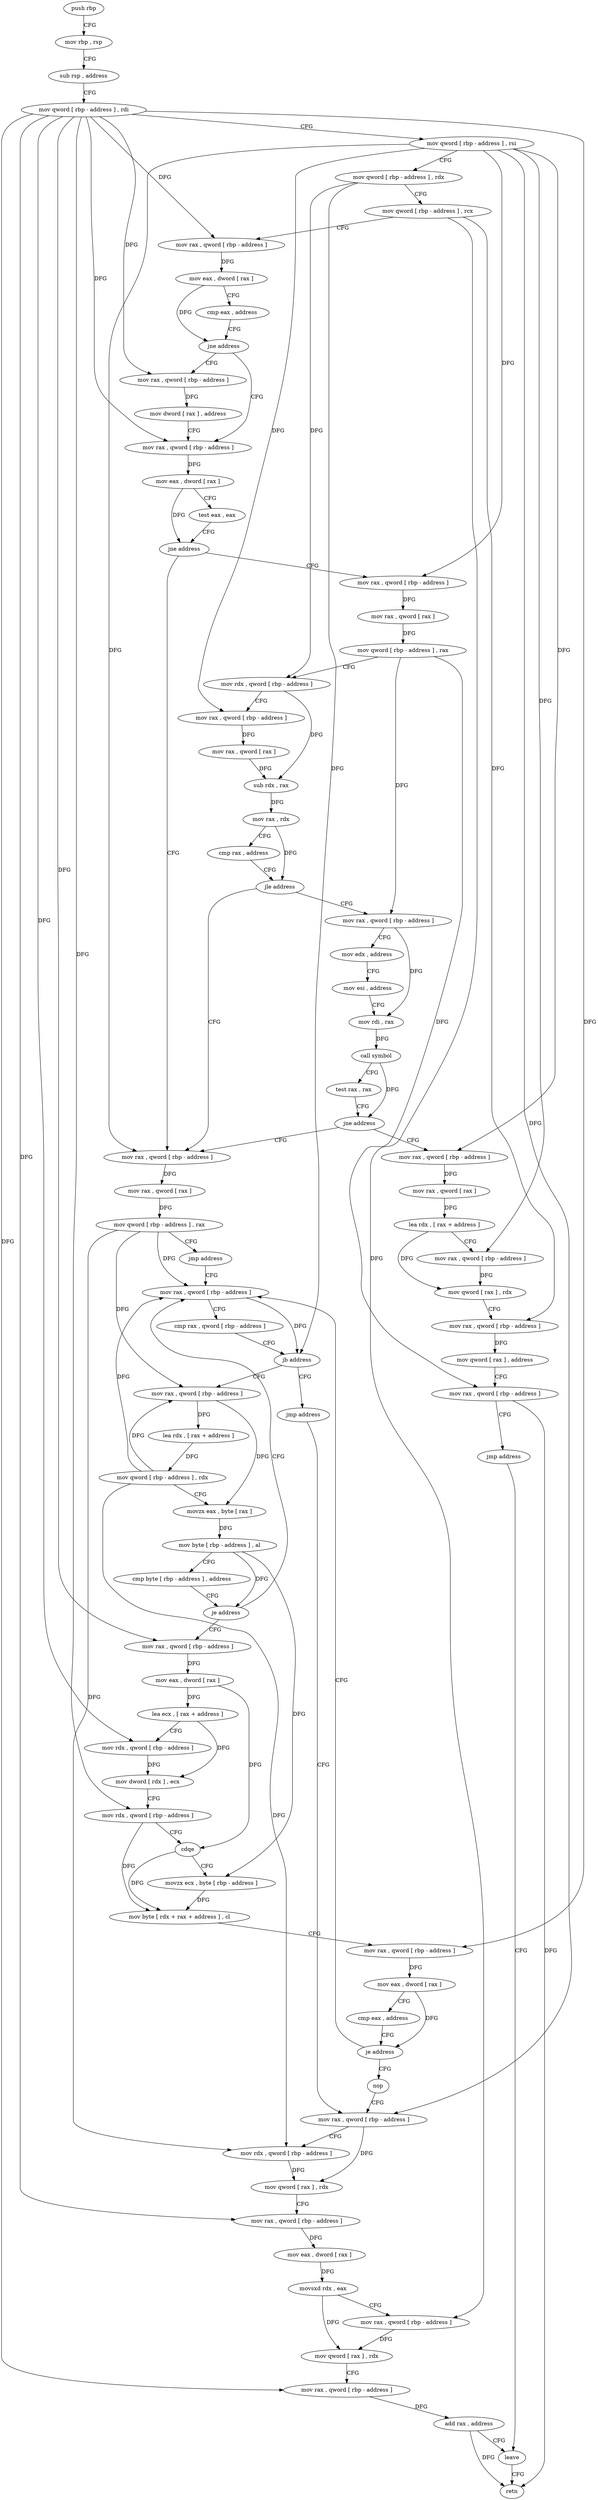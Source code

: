digraph "func" {
"197955" [label = "push rbp" ]
"197956" [label = "mov rbp , rsp" ]
"197959" [label = "sub rsp , address" ]
"197963" [label = "mov qword [ rbp - address ] , rdi" ]
"197967" [label = "mov qword [ rbp - address ] , rsi" ]
"197971" [label = "mov qword [ rbp - address ] , rdx" ]
"197975" [label = "mov qword [ rbp - address ] , rcx" ]
"197979" [label = "mov rax , qword [ rbp - address ]" ]
"197983" [label = "mov eax , dword [ rax ]" ]
"197985" [label = "cmp eax , address" ]
"197988" [label = "jne address" ]
"198000" [label = "mov rax , qword [ rbp - address ]" ]
"197990" [label = "mov rax , qword [ rbp - address ]" ]
"198004" [label = "mov eax , dword [ rax ]" ]
"198006" [label = "test eax , eax" ]
"198008" [label = "jne address" ]
"198106" [label = "mov rax , qword [ rbp - address ]" ]
"198010" [label = "mov rax , qword [ rbp - address ]" ]
"197994" [label = "mov dword [ rax ] , address" ]
"198110" [label = "mov rax , qword [ rax ]" ]
"198113" [label = "mov qword [ rbp - address ] , rax" ]
"198117" [label = "jmp address" ]
"198183" [label = "mov rax , qword [ rbp - address ]" ]
"198014" [label = "mov rax , qword [ rax ]" ]
"198017" [label = "mov qword [ rbp - address ] , rax" ]
"198021" [label = "mov rdx , qword [ rbp - address ]" ]
"198025" [label = "mov rax , qword [ rbp - address ]" ]
"198029" [label = "mov rax , qword [ rax ]" ]
"198032" [label = "sub rdx , rax" ]
"198035" [label = "mov rax , rdx" ]
"198038" [label = "cmp rax , address" ]
"198042" [label = "jle address" ]
"198044" [label = "mov rax , qword [ rbp - address ]" ]
"198187" [label = "cmp rax , qword [ rbp - address ]" ]
"198191" [label = "jb address" ]
"198119" [label = "mov rax , qword [ rbp - address ]" ]
"198193" [label = "jmp address" ]
"198048" [label = "mov edx , address" ]
"198053" [label = "mov esi , address" ]
"198058" [label = "mov rdi , rax" ]
"198061" [label = "call symbol" ]
"198066" [label = "test rax , rax" ]
"198069" [label = "jne address" ]
"198071" [label = "mov rax , qword [ rbp - address ]" ]
"198123" [label = "lea rdx , [ rax + address ]" ]
"198127" [label = "mov qword [ rbp - address ] , rdx" ]
"198131" [label = "movzx eax , byte [ rax ]" ]
"198134" [label = "mov byte [ rbp - address ] , al" ]
"198137" [label = "cmp byte [ rbp - address ] , address" ]
"198141" [label = "je address" ]
"198143" [label = "mov rax , qword [ rbp - address ]" ]
"198196" [label = "mov rax , qword [ rbp - address ]" ]
"198075" [label = "mov rax , qword [ rax ]" ]
"198078" [label = "lea rdx , [ rax + address ]" ]
"198082" [label = "mov rax , qword [ rbp - address ]" ]
"198086" [label = "mov qword [ rax ] , rdx" ]
"198089" [label = "mov rax , qword [ rbp - address ]" ]
"198093" [label = "mov qword [ rax ] , address" ]
"198100" [label = "mov rax , qword [ rbp - address ]" ]
"198104" [label = "jmp address" ]
"198231" [label = "leave" ]
"198147" [label = "mov eax , dword [ rax ]" ]
"198149" [label = "lea ecx , [ rax + address ]" ]
"198152" [label = "mov rdx , qword [ rbp - address ]" ]
"198156" [label = "mov dword [ rdx ] , ecx" ]
"198158" [label = "mov rdx , qword [ rbp - address ]" ]
"198162" [label = "cdqe" ]
"198164" [label = "movzx ecx , byte [ rbp - address ]" ]
"198168" [label = "mov byte [ rdx + rax + address ] , cl" ]
"198172" [label = "mov rax , qword [ rbp - address ]" ]
"198176" [label = "mov eax , dword [ rax ]" ]
"198178" [label = "cmp eax , address" ]
"198181" [label = "je address" ]
"198195" [label = "nop" ]
"198200" [label = "mov rdx , qword [ rbp - address ]" ]
"198204" [label = "mov qword [ rax ] , rdx" ]
"198207" [label = "mov rax , qword [ rbp - address ]" ]
"198211" [label = "mov eax , dword [ rax ]" ]
"198213" [label = "movsxd rdx , eax" ]
"198216" [label = "mov rax , qword [ rbp - address ]" ]
"198220" [label = "mov qword [ rax ] , rdx" ]
"198223" [label = "mov rax , qword [ rbp - address ]" ]
"198227" [label = "add rax , address" ]
"198232" [label = "retn" ]
"197955" -> "197956" [ label = "CFG" ]
"197956" -> "197959" [ label = "CFG" ]
"197959" -> "197963" [ label = "CFG" ]
"197963" -> "197967" [ label = "CFG" ]
"197963" -> "197979" [ label = "DFG" ]
"197963" -> "198000" [ label = "DFG" ]
"197963" -> "197990" [ label = "DFG" ]
"197963" -> "198143" [ label = "DFG" ]
"197963" -> "198152" [ label = "DFG" ]
"197963" -> "198158" [ label = "DFG" ]
"197963" -> "198172" [ label = "DFG" ]
"197963" -> "198207" [ label = "DFG" ]
"197963" -> "198223" [ label = "DFG" ]
"197967" -> "197971" [ label = "CFG" ]
"197967" -> "198106" [ label = "DFG" ]
"197967" -> "198010" [ label = "DFG" ]
"197967" -> "198025" [ label = "DFG" ]
"197967" -> "198071" [ label = "DFG" ]
"197967" -> "198082" [ label = "DFG" ]
"197967" -> "198196" [ label = "DFG" ]
"197971" -> "197975" [ label = "CFG" ]
"197971" -> "198021" [ label = "DFG" ]
"197971" -> "198191" [ label = "DFG" ]
"197975" -> "197979" [ label = "CFG" ]
"197975" -> "198089" [ label = "DFG" ]
"197975" -> "198216" [ label = "DFG" ]
"197979" -> "197983" [ label = "DFG" ]
"197983" -> "197985" [ label = "CFG" ]
"197983" -> "197988" [ label = "DFG" ]
"197985" -> "197988" [ label = "CFG" ]
"197988" -> "198000" [ label = "CFG" ]
"197988" -> "197990" [ label = "CFG" ]
"198000" -> "198004" [ label = "DFG" ]
"197990" -> "197994" [ label = "DFG" ]
"198004" -> "198006" [ label = "CFG" ]
"198004" -> "198008" [ label = "DFG" ]
"198006" -> "198008" [ label = "CFG" ]
"198008" -> "198106" [ label = "CFG" ]
"198008" -> "198010" [ label = "CFG" ]
"198106" -> "198110" [ label = "DFG" ]
"198010" -> "198014" [ label = "DFG" ]
"197994" -> "198000" [ label = "CFG" ]
"198110" -> "198113" [ label = "DFG" ]
"198113" -> "198117" [ label = "CFG" ]
"198113" -> "198183" [ label = "DFG" ]
"198113" -> "198119" [ label = "DFG" ]
"198113" -> "198200" [ label = "DFG" ]
"198117" -> "198183" [ label = "CFG" ]
"198183" -> "198187" [ label = "CFG" ]
"198183" -> "198191" [ label = "DFG" ]
"198014" -> "198017" [ label = "DFG" ]
"198017" -> "198021" [ label = "CFG" ]
"198017" -> "198044" [ label = "DFG" ]
"198017" -> "198100" [ label = "DFG" ]
"198021" -> "198025" [ label = "CFG" ]
"198021" -> "198032" [ label = "DFG" ]
"198025" -> "198029" [ label = "DFG" ]
"198029" -> "198032" [ label = "DFG" ]
"198032" -> "198035" [ label = "DFG" ]
"198035" -> "198038" [ label = "CFG" ]
"198035" -> "198042" [ label = "DFG" ]
"198038" -> "198042" [ label = "CFG" ]
"198042" -> "198106" [ label = "CFG" ]
"198042" -> "198044" [ label = "CFG" ]
"198044" -> "198048" [ label = "CFG" ]
"198044" -> "198058" [ label = "DFG" ]
"198187" -> "198191" [ label = "CFG" ]
"198191" -> "198119" [ label = "CFG" ]
"198191" -> "198193" [ label = "CFG" ]
"198119" -> "198123" [ label = "DFG" ]
"198119" -> "198131" [ label = "DFG" ]
"198193" -> "198196" [ label = "CFG" ]
"198048" -> "198053" [ label = "CFG" ]
"198053" -> "198058" [ label = "CFG" ]
"198058" -> "198061" [ label = "DFG" ]
"198061" -> "198066" [ label = "CFG" ]
"198061" -> "198069" [ label = "DFG" ]
"198066" -> "198069" [ label = "CFG" ]
"198069" -> "198106" [ label = "CFG" ]
"198069" -> "198071" [ label = "CFG" ]
"198071" -> "198075" [ label = "DFG" ]
"198123" -> "198127" [ label = "DFG" ]
"198127" -> "198131" [ label = "CFG" ]
"198127" -> "198183" [ label = "DFG" ]
"198127" -> "198119" [ label = "DFG" ]
"198127" -> "198200" [ label = "DFG" ]
"198131" -> "198134" [ label = "DFG" ]
"198134" -> "198137" [ label = "CFG" ]
"198134" -> "198141" [ label = "DFG" ]
"198134" -> "198164" [ label = "DFG" ]
"198137" -> "198141" [ label = "CFG" ]
"198141" -> "198183" [ label = "CFG" ]
"198141" -> "198143" [ label = "CFG" ]
"198143" -> "198147" [ label = "DFG" ]
"198196" -> "198200" [ label = "CFG" ]
"198196" -> "198204" [ label = "DFG" ]
"198075" -> "198078" [ label = "DFG" ]
"198078" -> "198082" [ label = "CFG" ]
"198078" -> "198086" [ label = "DFG" ]
"198082" -> "198086" [ label = "DFG" ]
"198086" -> "198089" [ label = "CFG" ]
"198089" -> "198093" [ label = "DFG" ]
"198093" -> "198100" [ label = "CFG" ]
"198100" -> "198104" [ label = "CFG" ]
"198100" -> "198232" [ label = "DFG" ]
"198104" -> "198231" [ label = "CFG" ]
"198231" -> "198232" [ label = "CFG" ]
"198147" -> "198149" [ label = "DFG" ]
"198147" -> "198162" [ label = "DFG" ]
"198149" -> "198152" [ label = "CFG" ]
"198149" -> "198156" [ label = "DFG" ]
"198152" -> "198156" [ label = "DFG" ]
"198156" -> "198158" [ label = "CFG" ]
"198158" -> "198162" [ label = "CFG" ]
"198158" -> "198168" [ label = "DFG" ]
"198162" -> "198164" [ label = "CFG" ]
"198162" -> "198168" [ label = "DFG" ]
"198164" -> "198168" [ label = "DFG" ]
"198168" -> "198172" [ label = "CFG" ]
"198172" -> "198176" [ label = "DFG" ]
"198176" -> "198178" [ label = "CFG" ]
"198176" -> "198181" [ label = "DFG" ]
"198178" -> "198181" [ label = "CFG" ]
"198181" -> "198195" [ label = "CFG" ]
"198181" -> "198183" [ label = "CFG" ]
"198195" -> "198196" [ label = "CFG" ]
"198200" -> "198204" [ label = "DFG" ]
"198204" -> "198207" [ label = "CFG" ]
"198207" -> "198211" [ label = "DFG" ]
"198211" -> "198213" [ label = "DFG" ]
"198213" -> "198216" [ label = "CFG" ]
"198213" -> "198220" [ label = "DFG" ]
"198216" -> "198220" [ label = "DFG" ]
"198220" -> "198223" [ label = "CFG" ]
"198223" -> "198227" [ label = "DFG" ]
"198227" -> "198231" [ label = "CFG" ]
"198227" -> "198232" [ label = "DFG" ]
}
